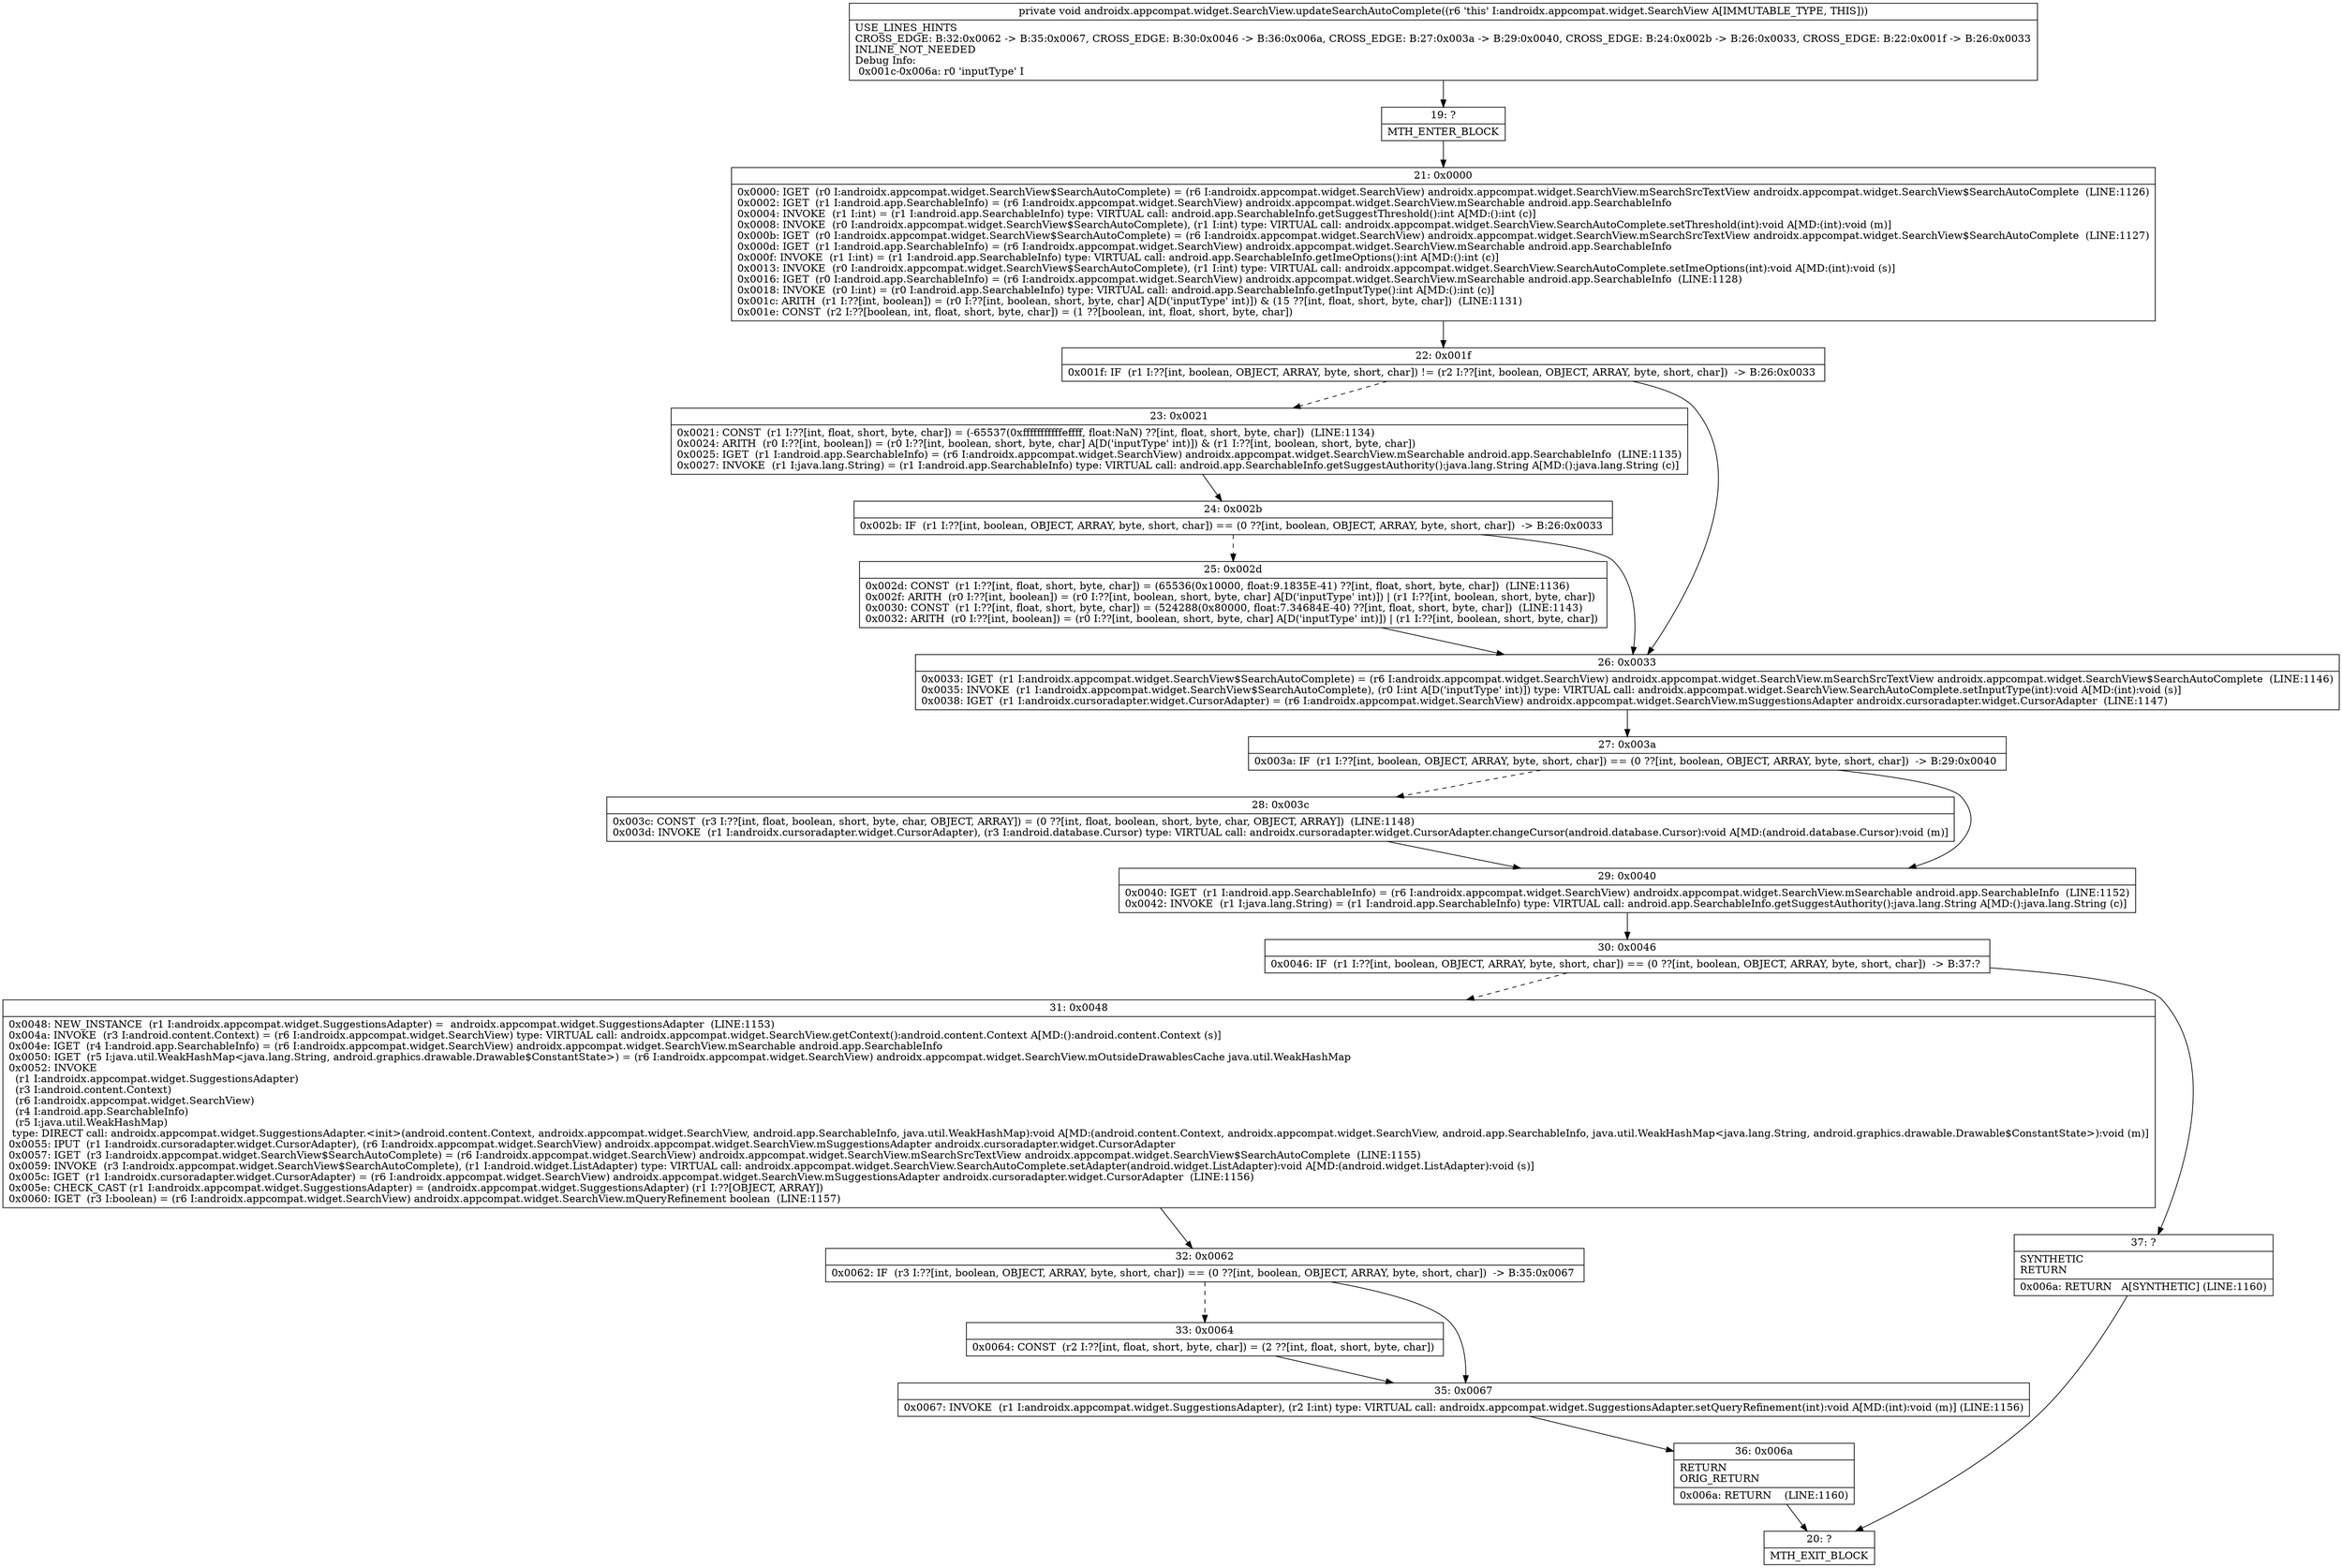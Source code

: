 digraph "CFG forandroidx.appcompat.widget.SearchView.updateSearchAutoComplete()V" {
Node_19 [shape=record,label="{19\:\ ?|MTH_ENTER_BLOCK\l}"];
Node_21 [shape=record,label="{21\:\ 0x0000|0x0000: IGET  (r0 I:androidx.appcompat.widget.SearchView$SearchAutoComplete) = (r6 I:androidx.appcompat.widget.SearchView) androidx.appcompat.widget.SearchView.mSearchSrcTextView androidx.appcompat.widget.SearchView$SearchAutoComplete  (LINE:1126)\l0x0002: IGET  (r1 I:android.app.SearchableInfo) = (r6 I:androidx.appcompat.widget.SearchView) androidx.appcompat.widget.SearchView.mSearchable android.app.SearchableInfo \l0x0004: INVOKE  (r1 I:int) = (r1 I:android.app.SearchableInfo) type: VIRTUAL call: android.app.SearchableInfo.getSuggestThreshold():int A[MD:():int (c)]\l0x0008: INVOKE  (r0 I:androidx.appcompat.widget.SearchView$SearchAutoComplete), (r1 I:int) type: VIRTUAL call: androidx.appcompat.widget.SearchView.SearchAutoComplete.setThreshold(int):void A[MD:(int):void (m)]\l0x000b: IGET  (r0 I:androidx.appcompat.widget.SearchView$SearchAutoComplete) = (r6 I:androidx.appcompat.widget.SearchView) androidx.appcompat.widget.SearchView.mSearchSrcTextView androidx.appcompat.widget.SearchView$SearchAutoComplete  (LINE:1127)\l0x000d: IGET  (r1 I:android.app.SearchableInfo) = (r6 I:androidx.appcompat.widget.SearchView) androidx.appcompat.widget.SearchView.mSearchable android.app.SearchableInfo \l0x000f: INVOKE  (r1 I:int) = (r1 I:android.app.SearchableInfo) type: VIRTUAL call: android.app.SearchableInfo.getImeOptions():int A[MD:():int (c)]\l0x0013: INVOKE  (r0 I:androidx.appcompat.widget.SearchView$SearchAutoComplete), (r1 I:int) type: VIRTUAL call: androidx.appcompat.widget.SearchView.SearchAutoComplete.setImeOptions(int):void A[MD:(int):void (s)]\l0x0016: IGET  (r0 I:android.app.SearchableInfo) = (r6 I:androidx.appcompat.widget.SearchView) androidx.appcompat.widget.SearchView.mSearchable android.app.SearchableInfo  (LINE:1128)\l0x0018: INVOKE  (r0 I:int) = (r0 I:android.app.SearchableInfo) type: VIRTUAL call: android.app.SearchableInfo.getInputType():int A[MD:():int (c)]\l0x001c: ARITH  (r1 I:??[int, boolean]) = (r0 I:??[int, boolean, short, byte, char] A[D('inputType' int)]) & (15 ??[int, float, short, byte, char])  (LINE:1131)\l0x001e: CONST  (r2 I:??[boolean, int, float, short, byte, char]) = (1 ??[boolean, int, float, short, byte, char]) \l}"];
Node_22 [shape=record,label="{22\:\ 0x001f|0x001f: IF  (r1 I:??[int, boolean, OBJECT, ARRAY, byte, short, char]) != (r2 I:??[int, boolean, OBJECT, ARRAY, byte, short, char])  \-\> B:26:0x0033 \l}"];
Node_23 [shape=record,label="{23\:\ 0x0021|0x0021: CONST  (r1 I:??[int, float, short, byte, char]) = (\-65537(0xfffffffffffeffff, float:NaN) ??[int, float, short, byte, char])  (LINE:1134)\l0x0024: ARITH  (r0 I:??[int, boolean]) = (r0 I:??[int, boolean, short, byte, char] A[D('inputType' int)]) & (r1 I:??[int, boolean, short, byte, char]) \l0x0025: IGET  (r1 I:android.app.SearchableInfo) = (r6 I:androidx.appcompat.widget.SearchView) androidx.appcompat.widget.SearchView.mSearchable android.app.SearchableInfo  (LINE:1135)\l0x0027: INVOKE  (r1 I:java.lang.String) = (r1 I:android.app.SearchableInfo) type: VIRTUAL call: android.app.SearchableInfo.getSuggestAuthority():java.lang.String A[MD:():java.lang.String (c)]\l}"];
Node_24 [shape=record,label="{24\:\ 0x002b|0x002b: IF  (r1 I:??[int, boolean, OBJECT, ARRAY, byte, short, char]) == (0 ??[int, boolean, OBJECT, ARRAY, byte, short, char])  \-\> B:26:0x0033 \l}"];
Node_25 [shape=record,label="{25\:\ 0x002d|0x002d: CONST  (r1 I:??[int, float, short, byte, char]) = (65536(0x10000, float:9.1835E\-41) ??[int, float, short, byte, char])  (LINE:1136)\l0x002f: ARITH  (r0 I:??[int, boolean]) = (r0 I:??[int, boolean, short, byte, char] A[D('inputType' int)]) \| (r1 I:??[int, boolean, short, byte, char]) \l0x0030: CONST  (r1 I:??[int, float, short, byte, char]) = (524288(0x80000, float:7.34684E\-40) ??[int, float, short, byte, char])  (LINE:1143)\l0x0032: ARITH  (r0 I:??[int, boolean]) = (r0 I:??[int, boolean, short, byte, char] A[D('inputType' int)]) \| (r1 I:??[int, boolean, short, byte, char]) \l}"];
Node_26 [shape=record,label="{26\:\ 0x0033|0x0033: IGET  (r1 I:androidx.appcompat.widget.SearchView$SearchAutoComplete) = (r6 I:androidx.appcompat.widget.SearchView) androidx.appcompat.widget.SearchView.mSearchSrcTextView androidx.appcompat.widget.SearchView$SearchAutoComplete  (LINE:1146)\l0x0035: INVOKE  (r1 I:androidx.appcompat.widget.SearchView$SearchAutoComplete), (r0 I:int A[D('inputType' int)]) type: VIRTUAL call: androidx.appcompat.widget.SearchView.SearchAutoComplete.setInputType(int):void A[MD:(int):void (s)]\l0x0038: IGET  (r1 I:androidx.cursoradapter.widget.CursorAdapter) = (r6 I:androidx.appcompat.widget.SearchView) androidx.appcompat.widget.SearchView.mSuggestionsAdapter androidx.cursoradapter.widget.CursorAdapter  (LINE:1147)\l}"];
Node_27 [shape=record,label="{27\:\ 0x003a|0x003a: IF  (r1 I:??[int, boolean, OBJECT, ARRAY, byte, short, char]) == (0 ??[int, boolean, OBJECT, ARRAY, byte, short, char])  \-\> B:29:0x0040 \l}"];
Node_28 [shape=record,label="{28\:\ 0x003c|0x003c: CONST  (r3 I:??[int, float, boolean, short, byte, char, OBJECT, ARRAY]) = (0 ??[int, float, boolean, short, byte, char, OBJECT, ARRAY])  (LINE:1148)\l0x003d: INVOKE  (r1 I:androidx.cursoradapter.widget.CursorAdapter), (r3 I:android.database.Cursor) type: VIRTUAL call: androidx.cursoradapter.widget.CursorAdapter.changeCursor(android.database.Cursor):void A[MD:(android.database.Cursor):void (m)]\l}"];
Node_29 [shape=record,label="{29\:\ 0x0040|0x0040: IGET  (r1 I:android.app.SearchableInfo) = (r6 I:androidx.appcompat.widget.SearchView) androidx.appcompat.widget.SearchView.mSearchable android.app.SearchableInfo  (LINE:1152)\l0x0042: INVOKE  (r1 I:java.lang.String) = (r1 I:android.app.SearchableInfo) type: VIRTUAL call: android.app.SearchableInfo.getSuggestAuthority():java.lang.String A[MD:():java.lang.String (c)]\l}"];
Node_30 [shape=record,label="{30\:\ 0x0046|0x0046: IF  (r1 I:??[int, boolean, OBJECT, ARRAY, byte, short, char]) == (0 ??[int, boolean, OBJECT, ARRAY, byte, short, char])  \-\> B:37:? \l}"];
Node_31 [shape=record,label="{31\:\ 0x0048|0x0048: NEW_INSTANCE  (r1 I:androidx.appcompat.widget.SuggestionsAdapter) =  androidx.appcompat.widget.SuggestionsAdapter  (LINE:1153)\l0x004a: INVOKE  (r3 I:android.content.Context) = (r6 I:androidx.appcompat.widget.SearchView) type: VIRTUAL call: androidx.appcompat.widget.SearchView.getContext():android.content.Context A[MD:():android.content.Context (s)]\l0x004e: IGET  (r4 I:android.app.SearchableInfo) = (r6 I:androidx.appcompat.widget.SearchView) androidx.appcompat.widget.SearchView.mSearchable android.app.SearchableInfo \l0x0050: IGET  (r5 I:java.util.WeakHashMap\<java.lang.String, android.graphics.drawable.Drawable$ConstantState\>) = (r6 I:androidx.appcompat.widget.SearchView) androidx.appcompat.widget.SearchView.mOutsideDrawablesCache java.util.WeakHashMap \l0x0052: INVOKE  \l  (r1 I:androidx.appcompat.widget.SuggestionsAdapter)\l  (r3 I:android.content.Context)\l  (r6 I:androidx.appcompat.widget.SearchView)\l  (r4 I:android.app.SearchableInfo)\l  (r5 I:java.util.WeakHashMap)\l type: DIRECT call: androidx.appcompat.widget.SuggestionsAdapter.\<init\>(android.content.Context, androidx.appcompat.widget.SearchView, android.app.SearchableInfo, java.util.WeakHashMap):void A[MD:(android.content.Context, androidx.appcompat.widget.SearchView, android.app.SearchableInfo, java.util.WeakHashMap\<java.lang.String, android.graphics.drawable.Drawable$ConstantState\>):void (m)]\l0x0055: IPUT  (r1 I:androidx.cursoradapter.widget.CursorAdapter), (r6 I:androidx.appcompat.widget.SearchView) androidx.appcompat.widget.SearchView.mSuggestionsAdapter androidx.cursoradapter.widget.CursorAdapter \l0x0057: IGET  (r3 I:androidx.appcompat.widget.SearchView$SearchAutoComplete) = (r6 I:androidx.appcompat.widget.SearchView) androidx.appcompat.widget.SearchView.mSearchSrcTextView androidx.appcompat.widget.SearchView$SearchAutoComplete  (LINE:1155)\l0x0059: INVOKE  (r3 I:androidx.appcompat.widget.SearchView$SearchAutoComplete), (r1 I:android.widget.ListAdapter) type: VIRTUAL call: androidx.appcompat.widget.SearchView.SearchAutoComplete.setAdapter(android.widget.ListAdapter):void A[MD:(android.widget.ListAdapter):void (s)]\l0x005c: IGET  (r1 I:androidx.cursoradapter.widget.CursorAdapter) = (r6 I:androidx.appcompat.widget.SearchView) androidx.appcompat.widget.SearchView.mSuggestionsAdapter androidx.cursoradapter.widget.CursorAdapter  (LINE:1156)\l0x005e: CHECK_CAST (r1 I:androidx.appcompat.widget.SuggestionsAdapter) = (androidx.appcompat.widget.SuggestionsAdapter) (r1 I:??[OBJECT, ARRAY]) \l0x0060: IGET  (r3 I:boolean) = (r6 I:androidx.appcompat.widget.SearchView) androidx.appcompat.widget.SearchView.mQueryRefinement boolean  (LINE:1157)\l}"];
Node_32 [shape=record,label="{32\:\ 0x0062|0x0062: IF  (r3 I:??[int, boolean, OBJECT, ARRAY, byte, short, char]) == (0 ??[int, boolean, OBJECT, ARRAY, byte, short, char])  \-\> B:35:0x0067 \l}"];
Node_33 [shape=record,label="{33\:\ 0x0064|0x0064: CONST  (r2 I:??[int, float, short, byte, char]) = (2 ??[int, float, short, byte, char]) \l}"];
Node_35 [shape=record,label="{35\:\ 0x0067|0x0067: INVOKE  (r1 I:androidx.appcompat.widget.SuggestionsAdapter), (r2 I:int) type: VIRTUAL call: androidx.appcompat.widget.SuggestionsAdapter.setQueryRefinement(int):void A[MD:(int):void (m)] (LINE:1156)\l}"];
Node_36 [shape=record,label="{36\:\ 0x006a|RETURN\lORIG_RETURN\l|0x006a: RETURN    (LINE:1160)\l}"];
Node_20 [shape=record,label="{20\:\ ?|MTH_EXIT_BLOCK\l}"];
Node_37 [shape=record,label="{37\:\ ?|SYNTHETIC\lRETURN\l|0x006a: RETURN   A[SYNTHETIC] (LINE:1160)\l}"];
MethodNode[shape=record,label="{private void androidx.appcompat.widget.SearchView.updateSearchAutoComplete((r6 'this' I:androidx.appcompat.widget.SearchView A[IMMUTABLE_TYPE, THIS]))  | USE_LINES_HINTS\lCROSS_EDGE: B:32:0x0062 \-\> B:35:0x0067, CROSS_EDGE: B:30:0x0046 \-\> B:36:0x006a, CROSS_EDGE: B:27:0x003a \-\> B:29:0x0040, CROSS_EDGE: B:24:0x002b \-\> B:26:0x0033, CROSS_EDGE: B:22:0x001f \-\> B:26:0x0033\lINLINE_NOT_NEEDED\lDebug Info:\l  0x001c\-0x006a: r0 'inputType' I\l}"];
MethodNode -> Node_19;Node_19 -> Node_21;
Node_21 -> Node_22;
Node_22 -> Node_23[style=dashed];
Node_22 -> Node_26;
Node_23 -> Node_24;
Node_24 -> Node_25[style=dashed];
Node_24 -> Node_26;
Node_25 -> Node_26;
Node_26 -> Node_27;
Node_27 -> Node_28[style=dashed];
Node_27 -> Node_29;
Node_28 -> Node_29;
Node_29 -> Node_30;
Node_30 -> Node_31[style=dashed];
Node_30 -> Node_37;
Node_31 -> Node_32;
Node_32 -> Node_33[style=dashed];
Node_32 -> Node_35;
Node_33 -> Node_35;
Node_35 -> Node_36;
Node_36 -> Node_20;
Node_37 -> Node_20;
}

